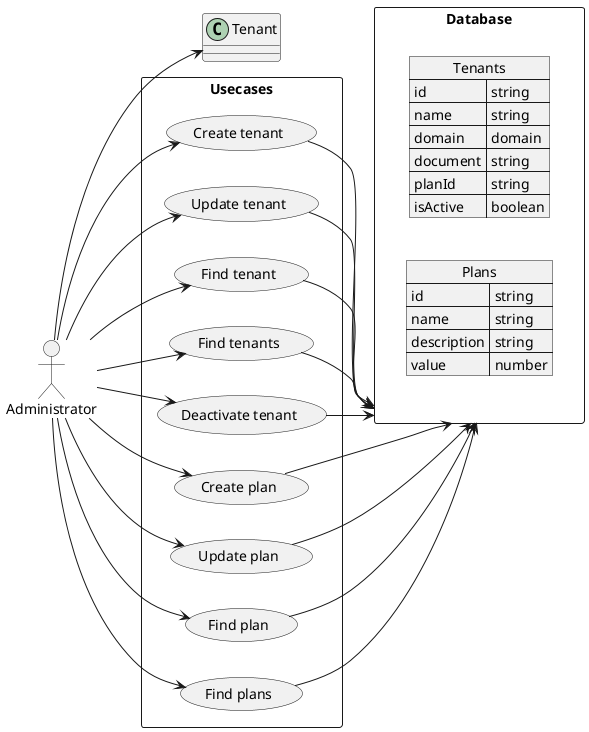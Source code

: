 @startuml
allowmixing

rectangle Database {
  json Tenants {
    "id":"string",
    "name":"string",
    "domain": "domain",
    "document":"string",
    "planId": "string",
    "isActive": "boolean"
  }

  json Plans {
    "id": "string",
    "name":"string",
    "description": "string",
    "value": "number"
  }
}

left to right direction
actor "Administrator" as adm
rectangle Usecases {
  usecase "Create tenant" as CT
  usecase "Update tenant" as UT
  usecase "Find tenant" as FT
  usecase "Find tenants" as FTS
  usecase "Deactivate tenant" as DT

  usecase "Create plan" as CP
  usecase "Update plan" as UP
  usecase "Find plan" as FP
  usecase "Find plans" as FPS
}

adm --> Tenant
adm --> CT
adm --> UT
adm --> FT
adm --> FTS
adm --> DT
adm --> CP
adm --> UP
adm --> FP
adm --> FPS

CT --> Database
UT --> Database
FT --> Database
FTS --> Database
DT --> Database

CP --> Database
UP --> Database
FP --> Database
FPS --> Database

@enduml